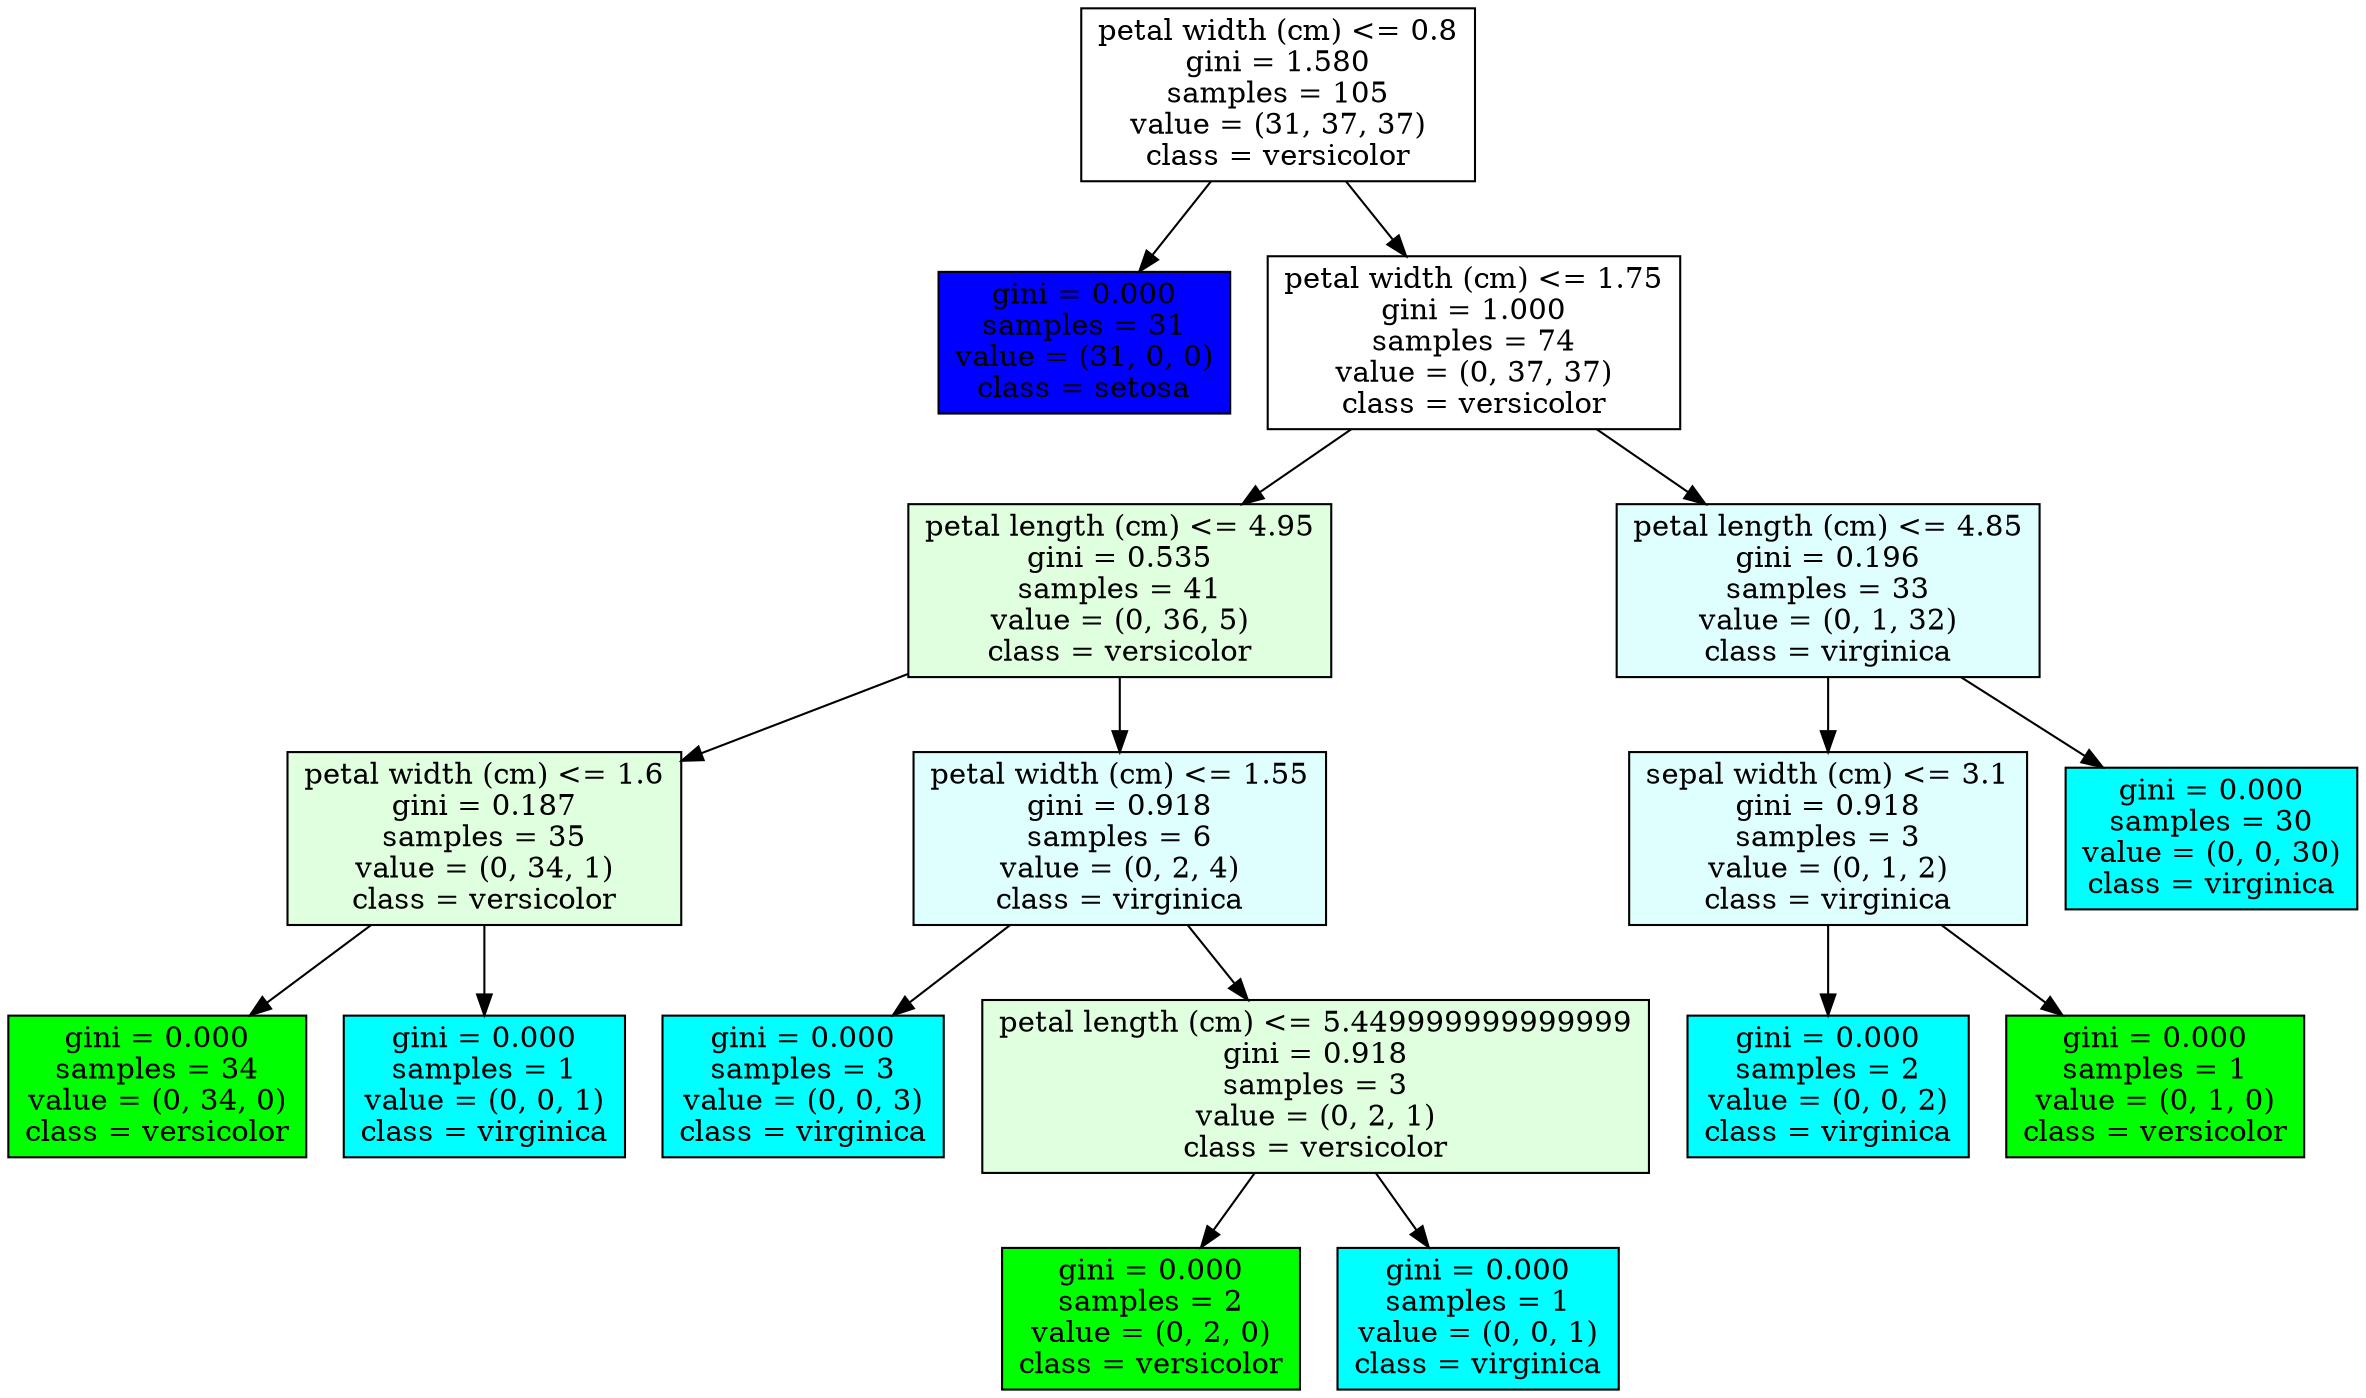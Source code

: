 // The Round Table
digraph {
	node [shape=rectangle]
	"11[(3, 0.8), 0.8753918540610234, 1.5801537588229282, 105, (31, 37, 37), 1, 1]" [label="petal width (cm) <= 0.8
gini = 1.580
samples = 105
value = (31, 37, 37)
class = versicolor" fillcolor="#ffffffff" style=filled]
	"11[False, 0, 0, 31, (31, 0, 0), 0, 0]" [label="gini = 0.000
samples = 31
value = (31, 0, 0)
class = setosa" fillcolor="#0000ffff" style=filled]
	"11[(3, 0.8), 0.8753918540610234, 1.5801537588229282, 105, (31, 37, 37), 1, 1]" -> "11[False, 0, 0, 31, (31, 0, 0), 0, 0]"
	"12[(3, 1.75), 0.6162473297052657, 1.0, 74, (0, 37, 37), 1, 1]" [label="petal width (cm) <= 1.75
gini = 1.000
samples = 74
value = (0, 37, 37)
class = versicolor" fillcolor="#ffffffff" style=filled]
	"13[(2, 4.95), 0.24077433336810117, 0.5349436990971066, 41, (0, 36, 5), 1, 1]" [label="petal length (cm) <= 4.95
gini = 0.535
samples = 41
value = (0, 36, 5)
class = versicolor" fillcolor="#00ff0020" style=filled]
	"14[(3, 1.6), 0.18717625687320816, 0.18717625687320816, 35, (0, 34, 1), 1, 1]" [label="petal width (cm) <= 1.6
gini = 0.187
samples = 35
value = (0, 34, 1)
class = versicolor" fillcolor="#00ff0020" style=filled]
	"14[False, 0, 0, 34, (0, 34, 0), 1, 0]" [label="gini = 0.000
samples = 34
value = (0, 34, 0)
class = versicolor" fillcolor="#00ff00ff" style=filled]
	"14[(3, 1.6), 0.18717625687320816, 0.18717625687320816, 35, (0, 34, 1), 1, 1]" -> "14[False, 0, 0, 34, (0, 34, 0), 1, 0]"
	"14[False, 0, 0, 1, (0, 0, 1), 2, 0]" [label="gini = 0.000
samples = 1
value = (0, 0, 1)
class = virginica" fillcolor="#00ffffff" style=filled]
	"14[(3, 1.6), 0.18717625687320816, 0.18717625687320816, 35, (0, 34, 1), 1, 1]" -> "14[False, 0, 0, 1, (0, 0, 1), 2, 0]"
	"13[(2, 4.95), 0.24077433336810117, 0.5349436990971066, 41, (0, 36, 5), 1, 1]" -> "14[(3, 1.6), 0.18717625687320816, 0.18717625687320816, 35, (0, 34, 1), 1, 1]"
	"14[(3, 1.55), 0.4591479170272448, 0.9182958340544896, 6, (0, 2, 4), 2, 1]" [label="petal width (cm) <= 1.55
gini = 0.918
samples = 6
value = (0, 2, 4)
class = virginica" fillcolor="#00ffff20" style=filled]
	"14[False, 0, 0, 3, (0, 0, 3), 2, 0]" [label="gini = 0.000
samples = 3
value = (0, 0, 3)
class = virginica" fillcolor="#00ffffff" style=filled]
	"14[(3, 1.55), 0.4591479170272448, 0.9182958340544896, 6, (0, 2, 4), 2, 1]" -> "14[False, 0, 0, 3, (0, 0, 3), 2, 0]"
	"15[(2, 5.449999999999999), 0.9182958340544896, 0.9182958340544896, 3, (0, 2, 1), 1, 1]" [label="petal length (cm) <= 5.449999999999999
gini = 0.918
samples = 3
value = (0, 2, 1)
class = versicolor" fillcolor="#00ff0020" style=filled]
	"15[False, 0, 0, 2, (0, 2, 0), 1, 0]" [label="gini = 0.000
samples = 2
value = (0, 2, 0)
class = versicolor" fillcolor="#00ff00ff" style=filled]
	"15[(2, 5.449999999999999), 0.9182958340544896, 0.9182958340544896, 3, (0, 2, 1), 1, 1]" -> "15[False, 0, 0, 2, (0, 2, 0), 1, 0]"
	"15[False, 0, 0, 1, (0, 0, 1), 2, 0]" [label="gini = 0.000
samples = 1
value = (0, 0, 1)
class = virginica" fillcolor="#00ffffff" style=filled]
	"15[(2, 5.449999999999999), 0.9182958340544896, 0.9182958340544896, 3, (0, 2, 1), 1, 1]" -> "15[False, 0, 0, 1, (0, 0, 1), 2, 0]"
	"14[(3, 1.55), 0.4591479170272448, 0.9182958340544896, 6, (0, 2, 4), 2, 1]" -> "15[(2, 5.449999999999999), 0.9182958340544896, 0.9182958340544896, 3, (0, 2, 1), 1, 1]"
	"13[(2, 4.95), 0.24077433336810117, 0.5349436990971066, 41, (0, 36, 5), 1, 1]" -> "14[(3, 1.55), 0.4591479170272448, 0.9182958340544896, 6, (0, 2, 4), 2, 1]"
	"12[(3, 1.75), 0.6162473297052657, 1.0, 74, (0, 37, 37), 1, 1]" -> "13[(2, 4.95), 0.24077433336810117, 0.5349436990971066, 41, (0, 36, 5), 1, 1]"
	"13[(2, 4.85), 0.11242783141410588, 0.19590927087360493, 33, (0, 1, 32), 2, 1]" [label="petal length (cm) <= 4.85
gini = 0.196
samples = 33
value = (0, 1, 32)
class = virginica" fillcolor="#00ffff20" style=filled]
	"14[(1, 3.1), 0.9182958340544896, 0.9182958340544896, 3, (0, 1, 2), 2, 1]" [label="sepal width (cm) <= 3.1
gini = 0.918
samples = 3
value = (0, 1, 2)
class = virginica" fillcolor="#00ffff20" style=filled]
	"14[False, 0, 0, 2, (0, 0, 2), 2, 0]" [label="gini = 0.000
samples = 2
value = (0, 0, 2)
class = virginica" fillcolor="#00ffffff" style=filled]
	"14[(1, 3.1), 0.9182958340544896, 0.9182958340544896, 3, (0, 1, 2), 2, 1]" -> "14[False, 0, 0, 2, (0, 0, 2), 2, 0]"
	"14[False, 0, 0, 1, (0, 1, 0), 1, 0]" [label="gini = 0.000
samples = 1
value = (0, 1, 0)
class = versicolor" fillcolor="#00ff00ff" style=filled]
	"14[(1, 3.1), 0.9182958340544896, 0.9182958340544896, 3, (0, 1, 2), 2, 1]" -> "14[False, 0, 0, 1, (0, 1, 0), 1, 0]"
	"13[(2, 4.85), 0.11242783141410588, 0.19590927087360493, 33, (0, 1, 32), 2, 1]" -> "14[(1, 3.1), 0.9182958340544896, 0.9182958340544896, 3, (0, 1, 2), 2, 1]"
	"13[False, 0, 0, 30, (0, 0, 30), 2, 0]" [label="gini = 0.000
samples = 30
value = (0, 0, 30)
class = virginica" fillcolor="#00ffffff" style=filled]
	"13[(2, 4.85), 0.11242783141410588, 0.19590927087360493, 33, (0, 1, 32), 2, 1]" -> "13[False, 0, 0, 30, (0, 0, 30), 2, 0]"
	"12[(3, 1.75), 0.6162473297052657, 1.0, 74, (0, 37, 37), 1, 1]" -> "13[(2, 4.85), 0.11242783141410588, 0.19590927087360493, 33, (0, 1, 32), 2, 1]"
	"11[(3, 0.8), 0.8753918540610234, 1.5801537588229282, 105, (31, 37, 37), 1, 1]" -> "12[(3, 1.75), 0.6162473297052657, 1.0, 74, (0, 37, 37), 1, 1]"
}
